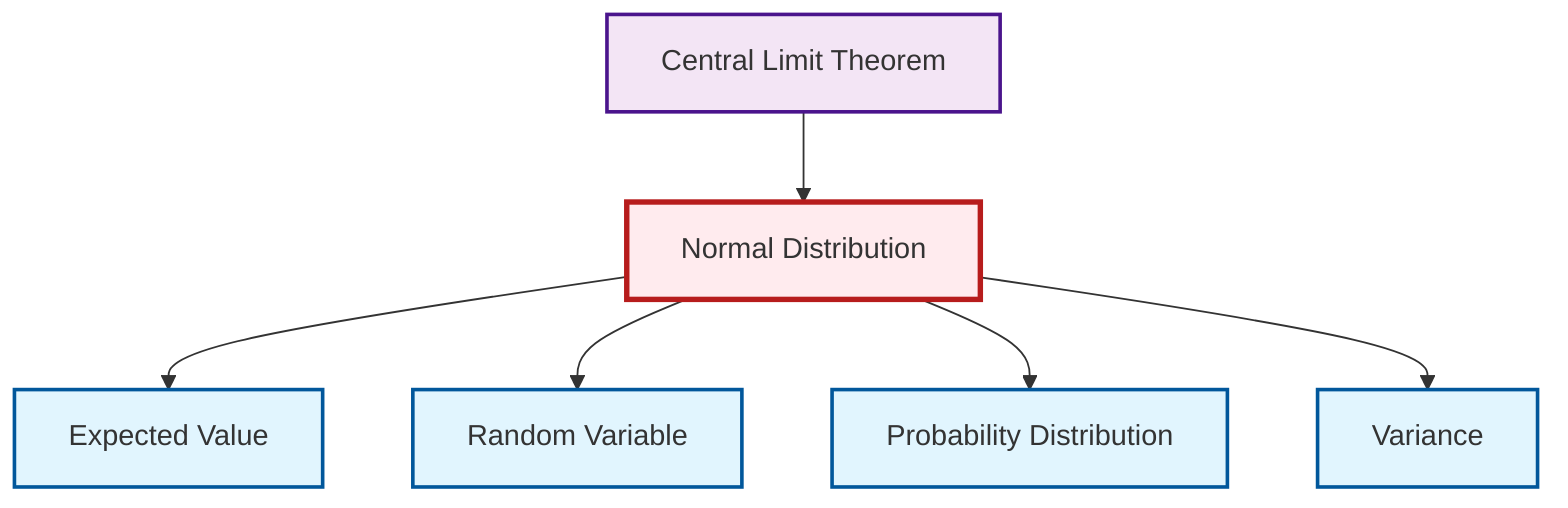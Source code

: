 graph TD
    classDef definition fill:#e1f5fe,stroke:#01579b,stroke-width:2px
    classDef theorem fill:#f3e5f5,stroke:#4a148c,stroke-width:2px
    classDef axiom fill:#fff3e0,stroke:#e65100,stroke-width:2px
    classDef example fill:#e8f5e9,stroke:#1b5e20,stroke-width:2px
    classDef current fill:#ffebee,stroke:#b71c1c,stroke-width:3px
    def-expectation["Expected Value"]:::definition
    def-probability-distribution["Probability Distribution"]:::definition
    thm-central-limit["Central Limit Theorem"]:::theorem
    def-normal-distribution["Normal Distribution"]:::definition
    def-random-variable["Random Variable"]:::definition
    def-variance["Variance"]:::definition
    thm-central-limit --> def-normal-distribution
    def-normal-distribution --> def-expectation
    def-normal-distribution --> def-random-variable
    def-normal-distribution --> def-probability-distribution
    def-normal-distribution --> def-variance
    class def-normal-distribution current